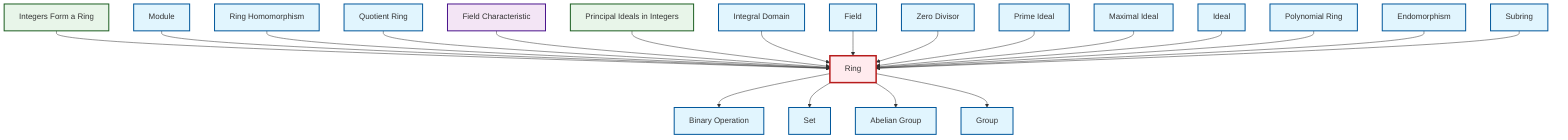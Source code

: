 graph TD
    classDef definition fill:#e1f5fe,stroke:#01579b,stroke-width:2px
    classDef theorem fill:#f3e5f5,stroke:#4a148c,stroke-width:2px
    classDef axiom fill:#fff3e0,stroke:#e65100,stroke-width:2px
    classDef example fill:#e8f5e9,stroke:#1b5e20,stroke-width:2px
    classDef current fill:#ffebee,stroke:#b71c1c,stroke-width:3px
    def-subring["Subring"]:::definition
    def-integral-domain["Integral Domain"]:::definition
    def-polynomial-ring["Polynomial Ring"]:::definition
    def-prime-ideal["Prime Ideal"]:::definition
    thm-field-characteristic["Field Characteristic"]:::theorem
    def-group["Group"]:::definition
    ex-integers-ring["Integers Form a Ring"]:::example
    def-binary-operation["Binary Operation"]:::definition
    def-set["Set"]:::definition
    def-module["Module"]:::definition
    def-ideal["Ideal"]:::definition
    ex-principal-ideal["Principal Ideals in Integers"]:::example
    def-abelian-group["Abelian Group"]:::definition
    def-field["Field"]:::definition
    def-ring-homomorphism["Ring Homomorphism"]:::definition
    def-ring["Ring"]:::definition
    def-quotient-ring["Quotient Ring"]:::definition
    def-maximal-ideal["Maximal Ideal"]:::definition
    def-zero-divisor["Zero Divisor"]:::definition
    def-endomorphism["Endomorphism"]:::definition
    def-ring --> def-binary-operation
    ex-integers-ring --> def-ring
    def-module --> def-ring
    def-ring-homomorphism --> def-ring
    def-ring --> def-set
    def-quotient-ring --> def-ring
    thm-field-characteristic --> def-ring
    ex-principal-ideal --> def-ring
    def-integral-domain --> def-ring
    def-field --> def-ring
    def-zero-divisor --> def-ring
    def-ring --> def-abelian-group
    def-prime-ideal --> def-ring
    def-maximal-ideal --> def-ring
    def-ideal --> def-ring
    def-polynomial-ring --> def-ring
    def-endomorphism --> def-ring
    def-subring --> def-ring
    def-ring --> def-group
    class def-ring current